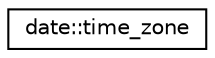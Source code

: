 digraph "Graphical Class Hierarchy"
{
 // LATEX_PDF_SIZE
  edge [fontname="Helvetica",fontsize="10",labelfontname="Helvetica",labelfontsize="10"];
  node [fontname="Helvetica",fontsize="10",shape=record];
  rankdir="LR";
  Node0 [label="date::time_zone",height=0.2,width=0.4,color="black", fillcolor="white", style="filled",URL="$classdate_1_1time__zone.html",tooltip=" "];
}
